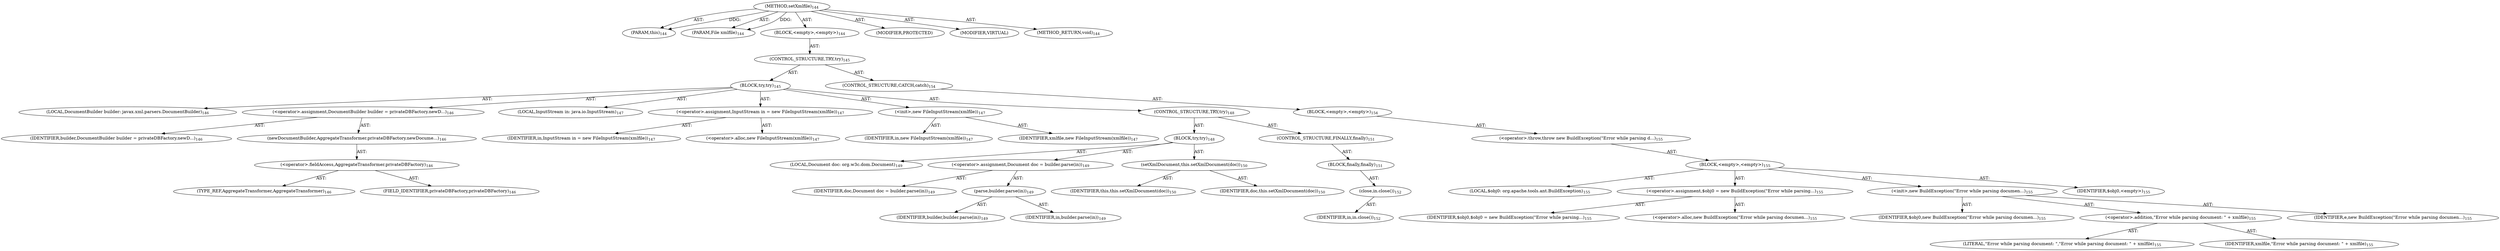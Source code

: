 digraph "setXmlfile" {  
"111669149702" [label = <(METHOD,setXmlfile)<SUB>144</SUB>> ]
"115964116994" [label = <(PARAM,this)<SUB>144</SUB>> ]
"115964117005" [label = <(PARAM,File xmlfile)<SUB>144</SUB>> ]
"25769803782" [label = <(BLOCK,&lt;empty&gt;,&lt;empty&gt;)<SUB>144</SUB>> ]
"47244640256" [label = <(CONTROL_STRUCTURE,TRY,try)<SUB>145</SUB>> ]
"25769803783" [label = <(BLOCK,try,try)<SUB>145</SUB>> ]
"94489280512" [label = <(LOCAL,DocumentBuilder builder: javax.xml.parsers.DocumentBuilder)<SUB>146</SUB>> ]
"30064771086" [label = <(&lt;operator&gt;.assignment,DocumentBuilder builder = privateDBFactory.newD...)<SUB>146</SUB>> ]
"68719476749" [label = <(IDENTIFIER,builder,DocumentBuilder builder = privateDBFactory.newD...)<SUB>146</SUB>> ]
"30064771087" [label = <(newDocumentBuilder,AggregateTransformer.privateDBFactory.newDocume...)<SUB>146</SUB>> ]
"30064771088" [label = <(&lt;operator&gt;.fieldAccess,AggregateTransformer.privateDBFactory)<SUB>146</SUB>> ]
"180388626436" [label = <(TYPE_REF,AggregateTransformer,AggregateTransformer)<SUB>146</SUB>> ]
"55834574856" [label = <(FIELD_IDENTIFIER,privateDBFactory,privateDBFactory)<SUB>146</SUB>> ]
"94489280513" [label = <(LOCAL,InputStream in: java.io.InputStream)<SUB>147</SUB>> ]
"30064771089" [label = <(&lt;operator&gt;.assignment,InputStream in = new FileInputStream(xmlfile))<SUB>147</SUB>> ]
"68719476750" [label = <(IDENTIFIER,in,InputStream in = new FileInputStream(xmlfile))<SUB>147</SUB>> ]
"30064771090" [label = <(&lt;operator&gt;.alloc,new FileInputStream(xmlfile))<SUB>147</SUB>> ]
"30064771091" [label = <(&lt;init&gt;,new FileInputStream(xmlfile))<SUB>147</SUB>> ]
"68719476751" [label = <(IDENTIFIER,in,new FileInputStream(xmlfile))<SUB>147</SUB>> ]
"68719476752" [label = <(IDENTIFIER,xmlfile,new FileInputStream(xmlfile))<SUB>147</SUB>> ]
"47244640257" [label = <(CONTROL_STRUCTURE,TRY,try)<SUB>148</SUB>> ]
"25769803784" [label = <(BLOCK,try,try)<SUB>148</SUB>> ]
"94489280514" [label = <(LOCAL,Document doc: org.w3c.dom.Document)<SUB>149</SUB>> ]
"30064771092" [label = <(&lt;operator&gt;.assignment,Document doc = builder.parse(in))<SUB>149</SUB>> ]
"68719476753" [label = <(IDENTIFIER,doc,Document doc = builder.parse(in))<SUB>149</SUB>> ]
"30064771093" [label = <(parse,builder.parse(in))<SUB>149</SUB>> ]
"68719476754" [label = <(IDENTIFIER,builder,builder.parse(in))<SUB>149</SUB>> ]
"68719476755" [label = <(IDENTIFIER,in,builder.parse(in))<SUB>149</SUB>> ]
"30064771094" [label = <(setXmlDocument,this.setXmlDocument(doc))<SUB>150</SUB>> ]
"68719476738" [label = <(IDENTIFIER,this,this.setXmlDocument(doc))<SUB>150</SUB>> ]
"68719476756" [label = <(IDENTIFIER,doc,this.setXmlDocument(doc))<SUB>150</SUB>> ]
"47244640258" [label = <(CONTROL_STRUCTURE,FINALLY,finally)<SUB>151</SUB>> ]
"25769803785" [label = <(BLOCK,finally,finally)<SUB>151</SUB>> ]
"30064771095" [label = <(close,in.close())<SUB>152</SUB>> ]
"68719476757" [label = <(IDENTIFIER,in,in.close())<SUB>152</SUB>> ]
"47244640259" [label = <(CONTROL_STRUCTURE,CATCH,catch)<SUB>154</SUB>> ]
"25769803786" [label = <(BLOCK,&lt;empty&gt;,&lt;empty&gt;)<SUB>154</SUB>> ]
"30064771096" [label = <(&lt;operator&gt;.throw,throw new BuildException(&quot;Error while parsing d...)<SUB>155</SUB>> ]
"25769803787" [label = <(BLOCK,&lt;empty&gt;,&lt;empty&gt;)<SUB>155</SUB>> ]
"94489280515" [label = <(LOCAL,$obj0: org.apache.tools.ant.BuildException)<SUB>155</SUB>> ]
"30064771097" [label = <(&lt;operator&gt;.assignment,$obj0 = new BuildException(&quot;Error while parsing...)<SUB>155</SUB>> ]
"68719476758" [label = <(IDENTIFIER,$obj0,$obj0 = new BuildException(&quot;Error while parsing...)<SUB>155</SUB>> ]
"30064771098" [label = <(&lt;operator&gt;.alloc,new BuildException(&quot;Error while parsing documen...)<SUB>155</SUB>> ]
"30064771099" [label = <(&lt;init&gt;,new BuildException(&quot;Error while parsing documen...)<SUB>155</SUB>> ]
"68719476759" [label = <(IDENTIFIER,$obj0,new BuildException(&quot;Error while parsing documen...)<SUB>155</SUB>> ]
"30064771100" [label = <(&lt;operator&gt;.addition,&quot;Error while parsing document: &quot; + xmlfile)<SUB>155</SUB>> ]
"90194313216" [label = <(LITERAL,&quot;Error while parsing document: &quot;,&quot;Error while parsing document: &quot; + xmlfile)<SUB>155</SUB>> ]
"68719476760" [label = <(IDENTIFIER,xmlfile,&quot;Error while parsing document: &quot; + xmlfile)<SUB>155</SUB>> ]
"68719476761" [label = <(IDENTIFIER,e,new BuildException(&quot;Error while parsing documen...)<SUB>155</SUB>> ]
"68719476762" [label = <(IDENTIFIER,$obj0,&lt;empty&gt;)<SUB>155</SUB>> ]
"133143986202" [label = <(MODIFIER,PROTECTED)> ]
"133143986203" [label = <(MODIFIER,VIRTUAL)> ]
"128849018886" [label = <(METHOD_RETURN,void)<SUB>144</SUB>> ]
  "111669149702" -> "115964116994"  [ label = "AST: "] 
  "111669149702" -> "115964117005"  [ label = "AST: "] 
  "111669149702" -> "25769803782"  [ label = "AST: "] 
  "111669149702" -> "133143986202"  [ label = "AST: "] 
  "111669149702" -> "133143986203"  [ label = "AST: "] 
  "111669149702" -> "128849018886"  [ label = "AST: "] 
  "25769803782" -> "47244640256"  [ label = "AST: "] 
  "47244640256" -> "25769803783"  [ label = "AST: "] 
  "47244640256" -> "47244640259"  [ label = "AST: "] 
  "25769803783" -> "94489280512"  [ label = "AST: "] 
  "25769803783" -> "30064771086"  [ label = "AST: "] 
  "25769803783" -> "94489280513"  [ label = "AST: "] 
  "25769803783" -> "30064771089"  [ label = "AST: "] 
  "25769803783" -> "30064771091"  [ label = "AST: "] 
  "25769803783" -> "47244640257"  [ label = "AST: "] 
  "30064771086" -> "68719476749"  [ label = "AST: "] 
  "30064771086" -> "30064771087"  [ label = "AST: "] 
  "30064771087" -> "30064771088"  [ label = "AST: "] 
  "30064771088" -> "180388626436"  [ label = "AST: "] 
  "30064771088" -> "55834574856"  [ label = "AST: "] 
  "30064771089" -> "68719476750"  [ label = "AST: "] 
  "30064771089" -> "30064771090"  [ label = "AST: "] 
  "30064771091" -> "68719476751"  [ label = "AST: "] 
  "30064771091" -> "68719476752"  [ label = "AST: "] 
  "47244640257" -> "25769803784"  [ label = "AST: "] 
  "47244640257" -> "47244640258"  [ label = "AST: "] 
  "25769803784" -> "94489280514"  [ label = "AST: "] 
  "25769803784" -> "30064771092"  [ label = "AST: "] 
  "25769803784" -> "30064771094"  [ label = "AST: "] 
  "30064771092" -> "68719476753"  [ label = "AST: "] 
  "30064771092" -> "30064771093"  [ label = "AST: "] 
  "30064771093" -> "68719476754"  [ label = "AST: "] 
  "30064771093" -> "68719476755"  [ label = "AST: "] 
  "30064771094" -> "68719476738"  [ label = "AST: "] 
  "30064771094" -> "68719476756"  [ label = "AST: "] 
  "47244640258" -> "25769803785"  [ label = "AST: "] 
  "25769803785" -> "30064771095"  [ label = "AST: "] 
  "30064771095" -> "68719476757"  [ label = "AST: "] 
  "47244640259" -> "25769803786"  [ label = "AST: "] 
  "25769803786" -> "30064771096"  [ label = "AST: "] 
  "30064771096" -> "25769803787"  [ label = "AST: "] 
  "25769803787" -> "94489280515"  [ label = "AST: "] 
  "25769803787" -> "30064771097"  [ label = "AST: "] 
  "25769803787" -> "30064771099"  [ label = "AST: "] 
  "25769803787" -> "68719476762"  [ label = "AST: "] 
  "30064771097" -> "68719476758"  [ label = "AST: "] 
  "30064771097" -> "30064771098"  [ label = "AST: "] 
  "30064771099" -> "68719476759"  [ label = "AST: "] 
  "30064771099" -> "30064771100"  [ label = "AST: "] 
  "30064771099" -> "68719476761"  [ label = "AST: "] 
  "30064771100" -> "90194313216"  [ label = "AST: "] 
  "30064771100" -> "68719476760"  [ label = "AST: "] 
  "111669149702" -> "115964116994"  [ label = "DDG: "] 
  "111669149702" -> "115964117005"  [ label = "DDG: "] 
}
